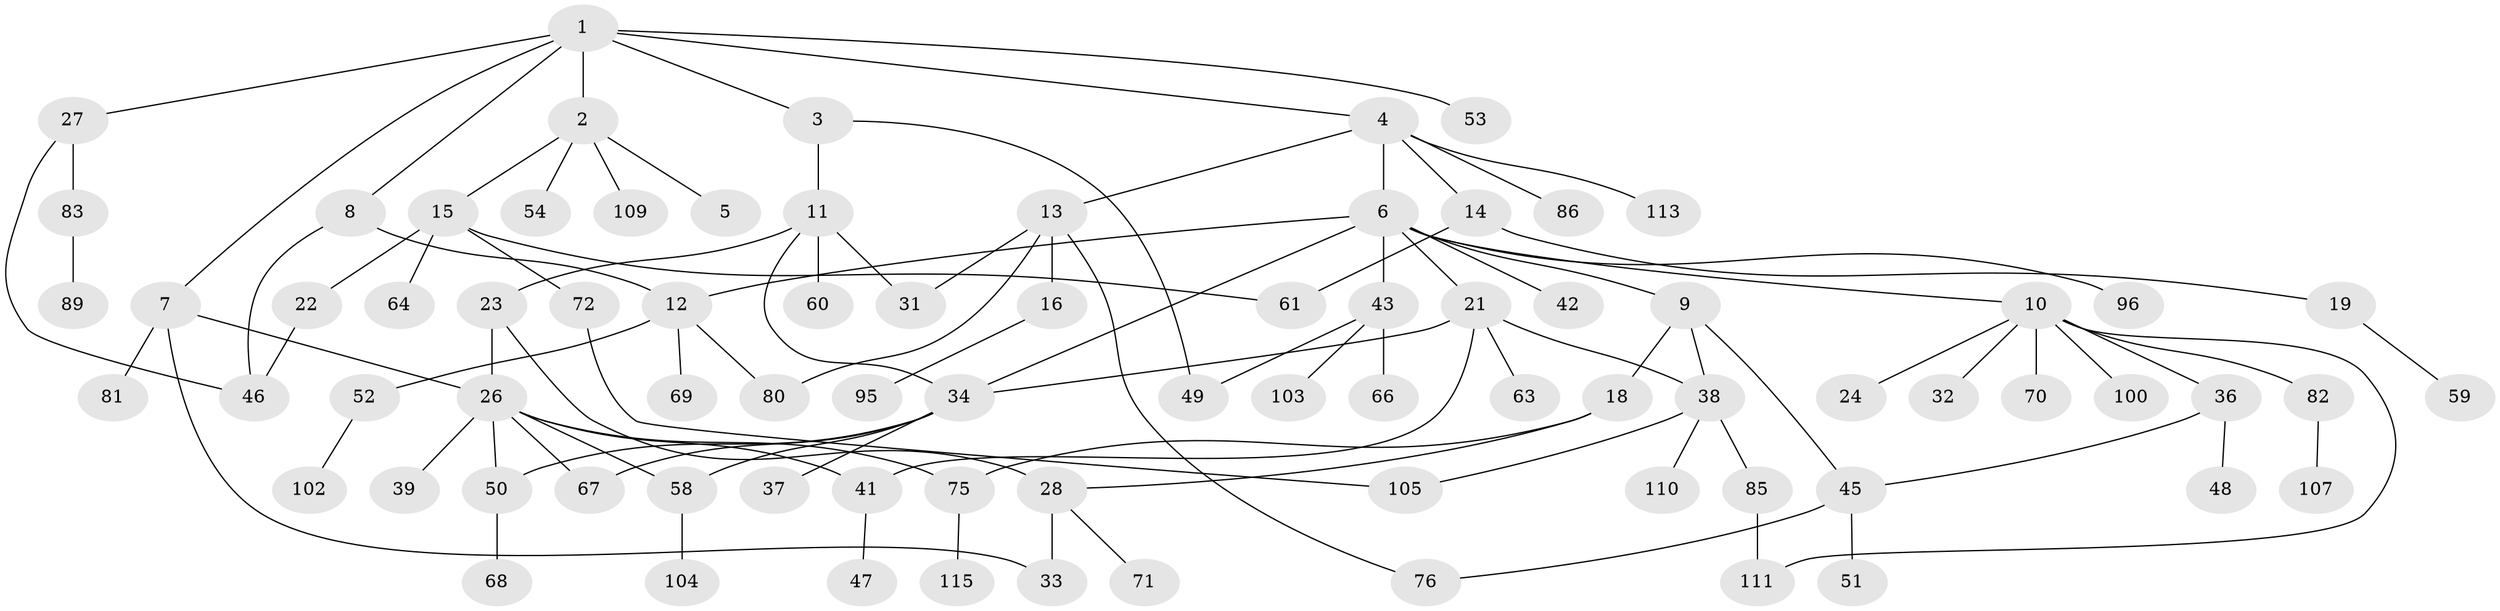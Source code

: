 // original degree distribution, {8: 0.008547008547008548, 5: 0.06837606837606838, 3: 0.15384615384615385, 1: 0.3504273504273504, 9: 0.008547008547008548, 4: 0.08547008547008547, 2: 0.3076923076923077, 6: 0.017094017094017096}
// Generated by graph-tools (version 1.1) at 2025/10/02/27/25 16:10:52]
// undirected, 81 vertices, 102 edges
graph export_dot {
graph [start="1"]
  node [color=gray90,style=filled];
  1 [super="+99"];
  2;
  3;
  4 [super="+74"];
  5;
  6 [super="+92"];
  7 [super="+88"];
  8;
  9 [super="+25"];
  10 [super="+20"];
  11 [super="+17"];
  12 [super="+44"];
  13 [super="+29"];
  14;
  15 [super="+35"];
  16 [super="+30"];
  18 [super="+90"];
  19 [super="+114"];
  21 [super="+62"];
  22;
  23 [super="+57"];
  24;
  26 [super="+56"];
  27;
  28 [super="+116"];
  31;
  32;
  33 [super="+79"];
  34 [super="+40"];
  36;
  37;
  38 [super="+117"];
  39;
  41 [super="+97"];
  42;
  43;
  45 [super="+98"];
  46 [super="+78"];
  47;
  48;
  49 [super="+91"];
  50 [super="+55"];
  51 [super="+112"];
  52 [super="+93"];
  53;
  54 [super="+101"];
  58 [super="+65"];
  59 [super="+84"];
  60;
  61 [super="+73"];
  63;
  64;
  66;
  67 [super="+77"];
  68;
  69;
  70 [super="+87"];
  71;
  72;
  75 [super="+94"];
  76;
  80;
  81;
  82;
  83 [super="+106"];
  85;
  86;
  89;
  95;
  96;
  100;
  102 [super="+108"];
  103;
  104;
  105;
  107;
  109;
  110;
  111;
  113;
  115;
  1 -- 2;
  1 -- 3;
  1 -- 4;
  1 -- 7;
  1 -- 8;
  1 -- 27;
  1 -- 53;
  2 -- 5;
  2 -- 15;
  2 -- 54;
  2 -- 109;
  3 -- 11;
  3 -- 49;
  4 -- 6;
  4 -- 13;
  4 -- 14;
  4 -- 113;
  4 -- 86;
  6 -- 9;
  6 -- 10;
  6 -- 12;
  6 -- 21;
  6 -- 34;
  6 -- 42;
  6 -- 43;
  6 -- 96;
  7 -- 33;
  7 -- 81;
  7 -- 26;
  8 -- 46;
  8 -- 12;
  9 -- 18;
  9 -- 45;
  9 -- 38;
  10 -- 32;
  10 -- 36;
  10 -- 82;
  10 -- 100;
  10 -- 70;
  10 -- 24;
  10 -- 111;
  11 -- 23;
  11 -- 60;
  11 -- 31;
  11 -- 34;
  12 -- 80;
  12 -- 69;
  12 -- 52;
  13 -- 16;
  13 -- 76;
  13 -- 80;
  13 -- 31;
  14 -- 19;
  14 -- 61;
  15 -- 22;
  15 -- 61;
  15 -- 64;
  15 -- 72;
  16 -- 95;
  18 -- 75;
  18 -- 28;
  19 -- 59;
  21 -- 38;
  21 -- 41;
  21 -- 63;
  21 -- 34;
  22 -- 46;
  23 -- 26;
  23 -- 28;
  26 -- 39;
  26 -- 50;
  26 -- 67;
  26 -- 75;
  26 -- 58;
  26 -- 41;
  27 -- 46;
  27 -- 83;
  28 -- 71;
  28 -- 33;
  34 -- 37;
  34 -- 50;
  34 -- 58;
  34 -- 67;
  36 -- 45;
  36 -- 48;
  38 -- 85;
  38 -- 110;
  38 -- 105;
  41 -- 47;
  43 -- 66;
  43 -- 103;
  43 -- 49;
  45 -- 51;
  45 -- 76;
  50 -- 68;
  52 -- 102;
  58 -- 104;
  72 -- 105;
  75 -- 115;
  82 -- 107;
  83 -- 89;
  85 -- 111;
}
